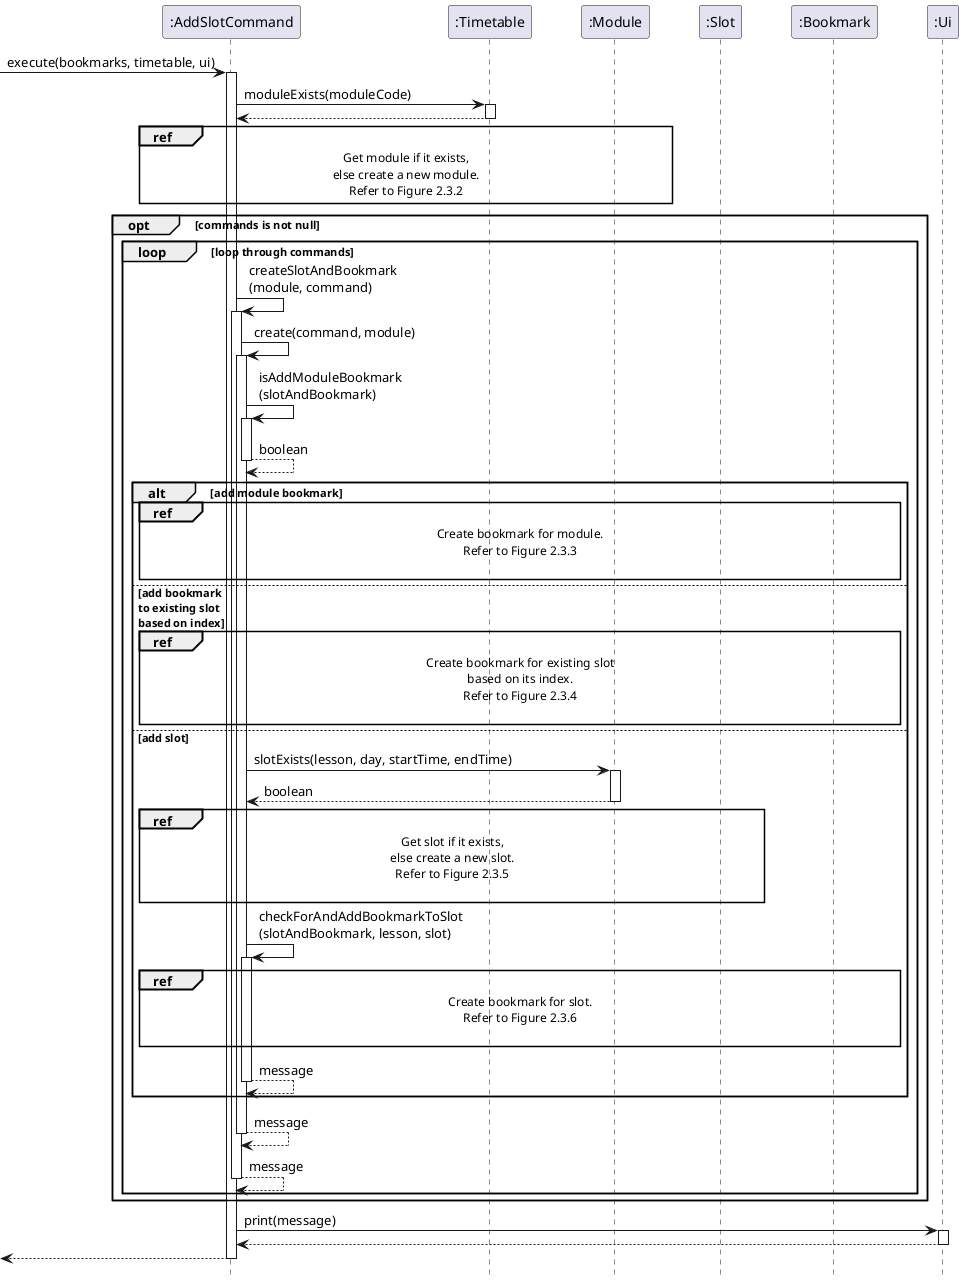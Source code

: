 @startuml
hide footbox
skinparam ParticipantPadding 20

participant ":AddSlotCommand" as AddSlotCommand
participant ":Timetable" as Timetable
participant ":Module" as Module
participant ":Slot" as Slot
participant ":Bookmark" as Bookmark
participant ":Ui" as Ui




[-> AddSlotCommand : execute(bookmarks, timetable, ui)
activate AddSlotCommand

AddSlotCommand -> Timetable : moduleExists(moduleCode)
activate Timetable

Timetable --> AddSlotCommand
deactivate Timetable

ref over AddSlotCommand, Module
    Get module if it exists,
    else create a new module.
    Refer to Figure 2.3.2
end ref

opt commands is not null
    loop loop through commands
        AddSlotCommand -> AddSlotCommand : createSlotAndBookmark\n(module, command)
        activate AddSlotCommand

        AddSlotCommand -> AddSlotCommand : create(command, module)
        activate AddSlotCommand

        AddSlotCommand -> AddSlotCommand : isAddModuleBookmark\n(slotAndBookmark)
        activate AddSlotCommand

        AddSlotCommand --> AddSlotCommand : boolean
        deactivate AddSlotCommand

        alt add module bookmark


            ref over AddSlotCommand, Bookmark
                Create bookmark for module.
                Refer to Figure 2.3.3

            end ref


        else add bookmark \nto existing slot \nbased on index


            ref over AddSlotCommand, Bookmark
                Create bookmark for existing slot
                based on its index.
                Refer to Figure 2.3.4

            end ref

        else add slot

            AddSlotCommand -> Module : slotExists(lesson, day, startTime, endTime)
            activate Module

            Module --> AddSlotCommand : boolean
            deactivate Module

            ref over AddSlotCommand, Slot
                Get slot if it exists,
                else create a new slot.
                Refer to Figure 2.3.5

            end ref

            AddSlotCommand -> AddSlotCommand : checkForAndAddBookmarkToSlot\n(slotAndBookmark, lesson, slot)
            activate AddSlotCommand

            ref over AddSlotCommand, Bookmark
                Create bookmark for slot.
                Refer to Figure 2.3.6

            end ref

            AddSlotCommand --> AddSlotCommand : message
            deactivate AddSlotCommand
        end


        AddSlotCommand --> AddSlotCommand : message
        deactivate AddSlotCommand

        AddSlotCommand --> AddSlotCommand : message
        deactivate AddSlotCommand
    end
end


AddSlotCommand -> Ui : print(message)
activate Ui

Ui --> AddSlotCommand
deactivate Ui

AddSlotCommand -->[
deactivate AddSlotCommand

@enduml